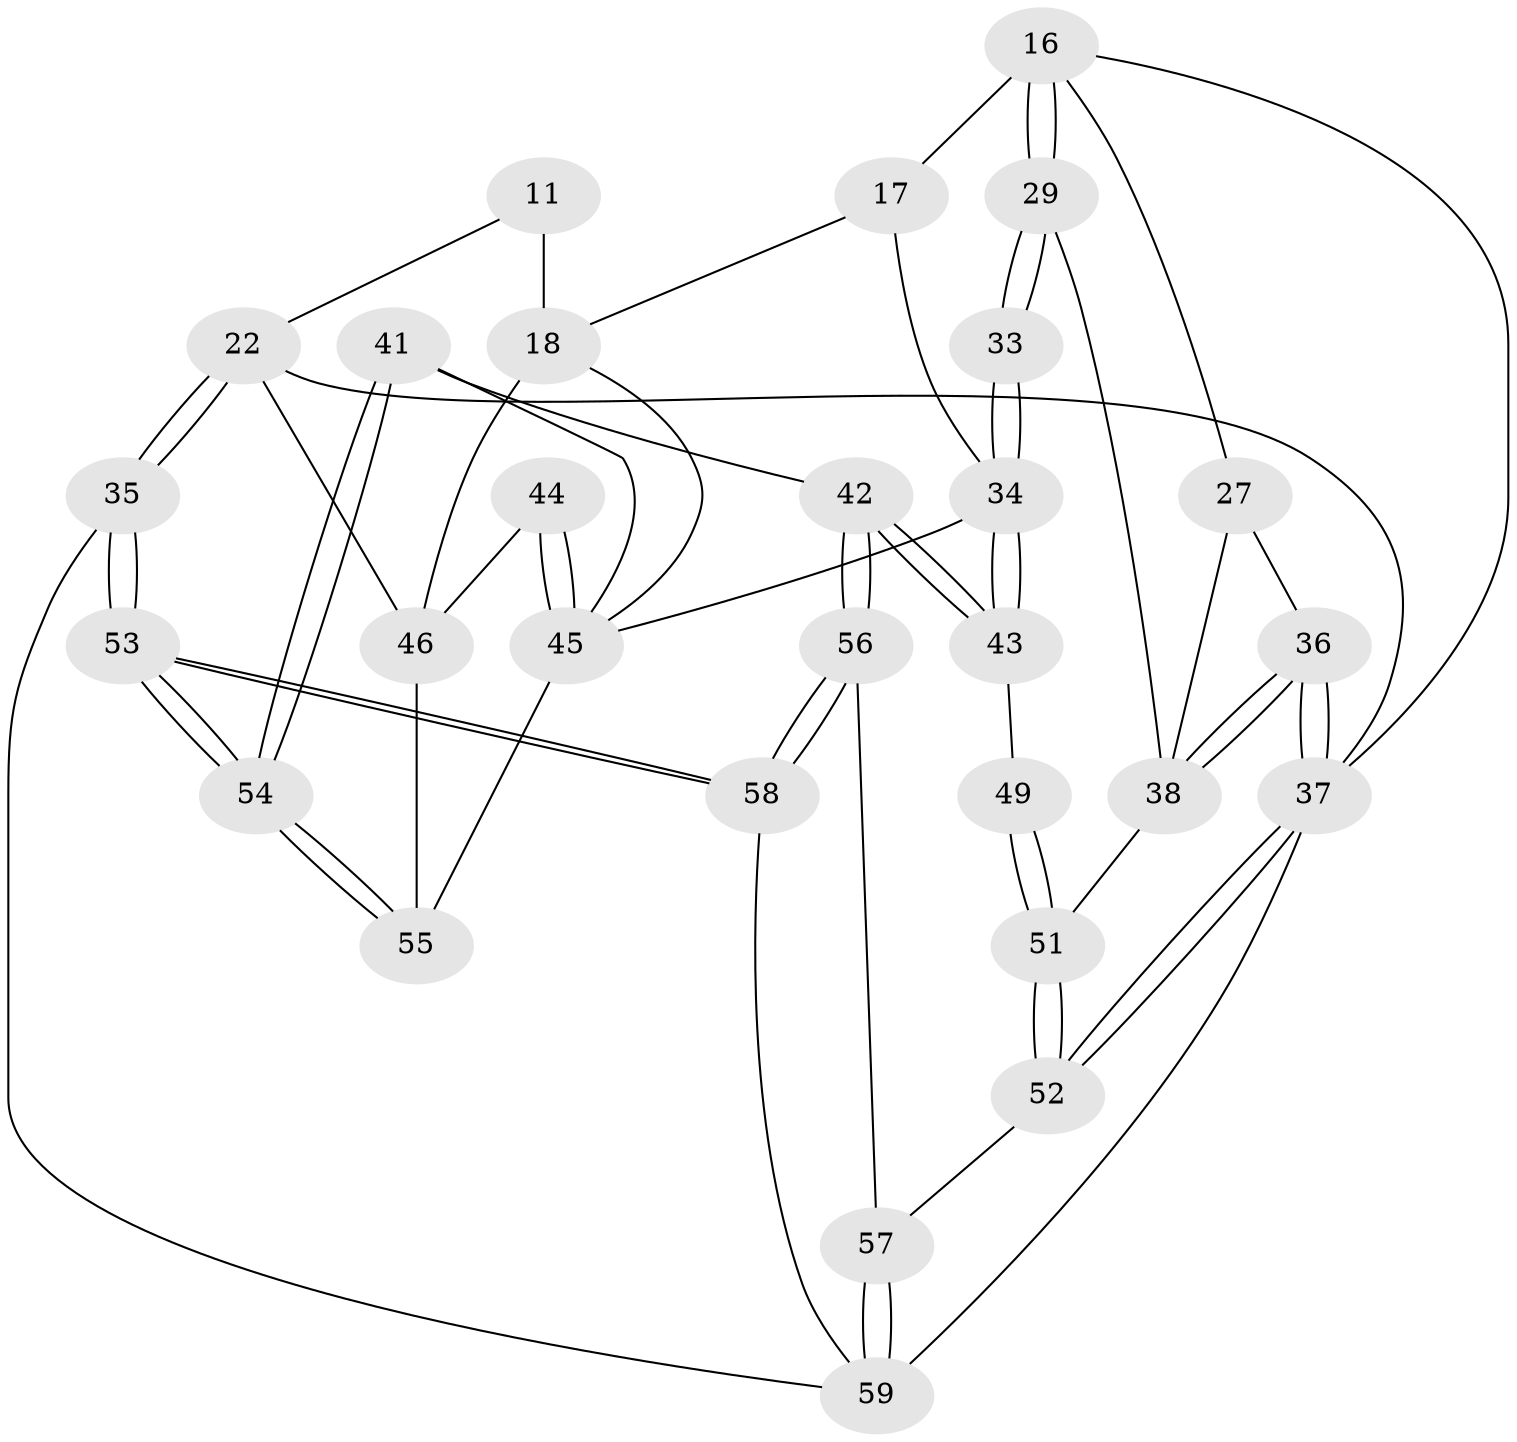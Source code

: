 // original degree distribution, {3: 0.03389830508474576, 5: 0.5423728813559322, 4: 0.23728813559322035, 6: 0.1864406779661017}
// Generated by graph-tools (version 1.1) at 2025/00/03/09/25 05:00:18]
// undirected, 29 vertices, 67 edges
graph export_dot {
graph [start="1"]
  node [color=gray90,style=filled];
  11 [pos="+0.8596270306393325+0.14641449647767474",super="+10+6"];
  16 [pos="+0.3700207007458737+0.2225425684137209",super="+15"];
  17 [pos="+0.40230422532735793+0.21976461987794604",super="+9"];
  18 [pos="+0.8533322460796338+0.1692633731371632",super="+13+14"];
  22 [pos="+1+0.4119238775205232",super="+12+2"];
  27 [pos="+0.1560396262901074+0.33940086190681984"];
  29 [pos="+0.2885865450109549+0.4306341870738475"];
  33 [pos="+0.4194311321040873+0.4530412852581594"];
  34 [pos="+0.4688992852545049+0.5316023393727741",super="+25+26+32"];
  35 [pos="+1+1"];
  36 [pos="+0+0.5237530205109976",super="+28"];
  37 [pos="+0+0.8671242219967744",super="+3"];
  38 [pos="+0.017082944149958368+0.5058799656096112",super="+31"];
  41 [pos="+0.5688982748266196+0.649364480077822"];
  42 [pos="+0.5203333319092136+0.6571958275998815"];
  43 [pos="+0.4842705114932258+0.6063926494007116"];
  44 [pos="+0.785624428862251+0.39597674842928376",super="+20"];
  45 [pos="+0.7748114667808154+0.5533606817497961",super="+40"];
  46 [pos="+0.9917320174802097+0.4184677780832742",super="+23+19"];
  49 [pos="+0.24468877114592458+0.6239548107840315"];
  51 [pos="+0.16487670979815924+0.7235035766491558",super="+48+47"];
  52 [pos="+0.15435281127227024+0.7655697129054706"];
  53 [pos="+1+1"];
  54 [pos="+0.9370206440526733+0.8797794895443581"];
  55 [pos="+0.8270523357672546+0.65404753227617",super="+50"];
  56 [pos="+0.4920674143554579+0.7489343932435195"];
  57 [pos="+0.3453103979997402+0.927960752324624"];
  58 [pos="+1+1"];
  59 [pos="+0.3633225387352875+1"];
  11 -- 18 [weight=3];
  11 -- 22 [weight=2];
  16 -- 17 [weight=2];
  16 -- 29;
  16 -- 29;
  16 -- 27;
  16 -- 37;
  17 -- 34 [weight=2];
  17 -- 18;
  18 -- 45;
  18 -- 46;
  22 -- 35 [weight=2];
  22 -- 35;
  22 -- 46;
  22 -- 37;
  27 -- 36;
  27 -- 38;
  29 -- 33;
  29 -- 33;
  29 -- 38;
  33 -- 34 [weight=2];
  33 -- 34;
  34 -- 43;
  34 -- 43;
  34 -- 45;
  35 -- 53;
  35 -- 53;
  35 -- 59;
  36 -- 37 [weight=2];
  36 -- 37;
  36 -- 38;
  36 -- 38;
  37 -- 52;
  37 -- 52;
  37 -- 59;
  38 -- 51 [weight=2];
  41 -- 42;
  41 -- 54;
  41 -- 54;
  41 -- 45;
  42 -- 43;
  42 -- 43;
  42 -- 56;
  42 -- 56;
  43 -- 49;
  44 -- 45 [weight=2];
  44 -- 45;
  44 -- 46 [weight=2];
  45 -- 55 [weight=2];
  46 -- 55;
  49 -- 51 [weight=2];
  49 -- 51;
  51 -- 52;
  51 -- 52;
  52 -- 57;
  53 -- 54;
  53 -- 54;
  53 -- 58;
  53 -- 58;
  54 -- 55;
  54 -- 55;
  56 -- 57;
  56 -- 58;
  56 -- 58;
  57 -- 59;
  57 -- 59;
  58 -- 59;
}
